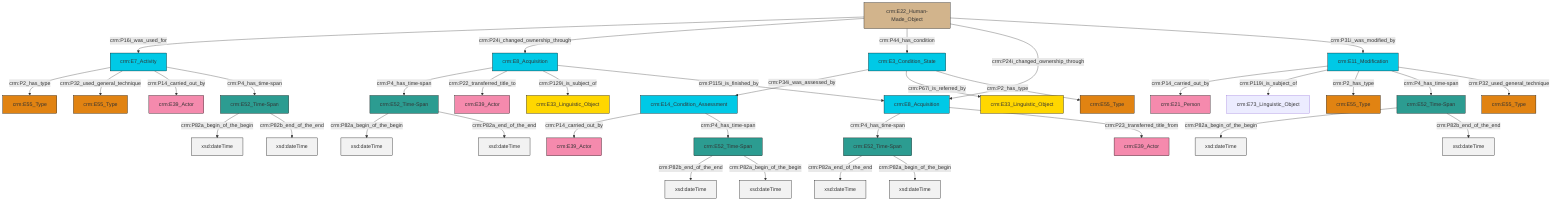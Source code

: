 graph TD
classDef Literal fill:#f2f2f2,stroke:#000000;
classDef CRM_Entity fill:#FFFFFF,stroke:#000000;
classDef Temporal_Entity fill:#00C9E6, stroke:#000000;
classDef Type fill:#E18312, stroke:#000000;
classDef Time-Span fill:#2C9C91, stroke:#000000;
classDef Appellation fill:#FFEB7F, stroke:#000000;
classDef Place fill:#008836, stroke:#000000;
classDef Persistent_Item fill:#B266B2, stroke:#000000;
classDef Conceptual_Object fill:#FFD700, stroke:#000000;
classDef Physical_Thing fill:#D2B48C, stroke:#000000;
classDef Actor fill:#f58aad, stroke:#000000;
classDef PC_Classes fill:#4ce600, stroke:#000000;
classDef Multi fill:#cccccc,stroke:#000000;

0["crm:E8_Acquisition"]:::Temporal_Entity -->|crm:P4_has_time-span| 1["crm:E52_Time-Span"]:::Time-Span
2["crm:E7_Activity"]:::Temporal_Entity -->|crm:P2_has_type| 3["crm:E55_Type"]:::Type
2["crm:E7_Activity"]:::Temporal_Entity -->|crm:P32_used_general_technique| 6["crm:E55_Type"]:::Type
8["crm:E3_Condition_State"]:::Temporal_Entity -->|crm:P34i_was_assessed_by| 9["crm:E14_Condition_Assessment"]:::Temporal_Entity
0["crm:E8_Acquisition"]:::Temporal_Entity -->|crm:P22_transferred_title_to| 10["crm:E39_Actor"]:::Actor
17["crm:E22_Human-Made_Object"]:::Physical_Thing -->|crm:P16i_was_used_for| 2["crm:E7_Activity"]:::Temporal_Entity
9["crm:E14_Condition_Assessment"]:::Temporal_Entity -->|crm:P14_carried_out_by| 15["crm:E39_Actor"]:::Actor
21["crm:E52_Time-Span"]:::Time-Span -->|crm:P82a_begin_of_the_begin| 22[xsd:dateTime]:::Literal
17["crm:E22_Human-Made_Object"]:::Physical_Thing -->|crm:P24i_changed_ownership_through| 0["crm:E8_Acquisition"]:::Temporal_Entity
23["crm:E11_Modification"]:::Temporal_Entity -->|crm:P14_carried_out_by| 24["crm:E21_Person"]:::Actor
2["crm:E7_Activity"]:::Temporal_Entity -->|crm:P14_carried_out_by| 25["crm:E39_Actor"]:::Actor
23["crm:E11_Modification"]:::Temporal_Entity -->|crm:P119i_is_subject_of| 26["crm:E73_Linguistic_Object"]:::Default
27["crm:E52_Time-Span"]:::Time-Span -->|crm:P82a_begin_of_the_begin| 28[xsd:dateTime]:::Literal
17["crm:E22_Human-Made_Object"]:::Physical_Thing -->|crm:P44_has_condition| 8["crm:E3_Condition_State"]:::Temporal_Entity
23["crm:E11_Modification"]:::Temporal_Entity -->|crm:P2_has_type| 4["crm:E55_Type"]:::Type
17["crm:E22_Human-Made_Object"]:::Physical_Thing -->|crm:P24i_changed_ownership_through| 13["crm:E8_Acquisition"]:::Temporal_Entity
13["crm:E8_Acquisition"]:::Temporal_Entity -->|crm:P4_has_time-span| 35["crm:E52_Time-Span"]:::Time-Span
27["crm:E52_Time-Span"]:::Time-Span -->|crm:P82b_end_of_the_end| 36[xsd:dateTime]:::Literal
37["crm:E52_Time-Span"]:::Time-Span -->|crm:P82b_end_of_the_end| 38[xsd:dateTime]:::Literal
8["crm:E3_Condition_State"]:::Temporal_Entity -->|crm:P67i_is_referred_by| 31["crm:E33_Linguistic_Object"]:::Conceptual_Object
1["crm:E52_Time-Span"]:::Time-Span -->|crm:P82a_begin_of_the_begin| 43[xsd:dateTime]:::Literal
35["crm:E52_Time-Span"]:::Time-Span -->|crm:P82a_end_of_the_end| 44[xsd:dateTime]:::Literal
21["crm:E52_Time-Span"]:::Time-Span -->|crm:P82b_end_of_the_end| 46[xsd:dateTime]:::Literal
23["crm:E11_Modification"]:::Temporal_Entity -->|crm:P4_has_time-span| 27["crm:E52_Time-Span"]:::Time-Span
2["crm:E7_Activity"]:::Temporal_Entity -->|crm:P4_has_time-span| 21["crm:E52_Time-Span"]:::Time-Span
0["crm:E8_Acquisition"]:::Temporal_Entity -->|crm:P129i_is_subject_of| 40["crm:E33_Linguistic_Object"]:::Conceptual_Object
23["crm:E11_Modification"]:::Temporal_Entity -->|crm:P32_used_general_technique| 18["crm:E55_Type"]:::Type
8["crm:E3_Condition_State"]:::Temporal_Entity -->|crm:P2_has_type| 54["crm:E55_Type"]:::Type
13["crm:E8_Acquisition"]:::Temporal_Entity -->|crm:P23_transferred_title_from| 51["crm:E39_Actor"]:::Actor
1["crm:E52_Time-Span"]:::Time-Span -->|crm:P82a_end_of_the_end| 55[xsd:dateTime]:::Literal
17["crm:E22_Human-Made_Object"]:::Physical_Thing -->|crm:P31i_was_modified_by| 23["crm:E11_Modification"]:::Temporal_Entity
35["crm:E52_Time-Span"]:::Time-Span -->|crm:P82a_begin_of_the_begin| 56[xsd:dateTime]:::Literal
0["crm:E8_Acquisition"]:::Temporal_Entity -->|crm:P115i_is_finished_by| 13["crm:E8_Acquisition"]:::Temporal_Entity
37["crm:E52_Time-Span"]:::Time-Span -->|crm:P82a_begin_of_the_begin| 59[xsd:dateTime]:::Literal
9["crm:E14_Condition_Assessment"]:::Temporal_Entity -->|crm:P4_has_time-span| 37["crm:E52_Time-Span"]:::Time-Span